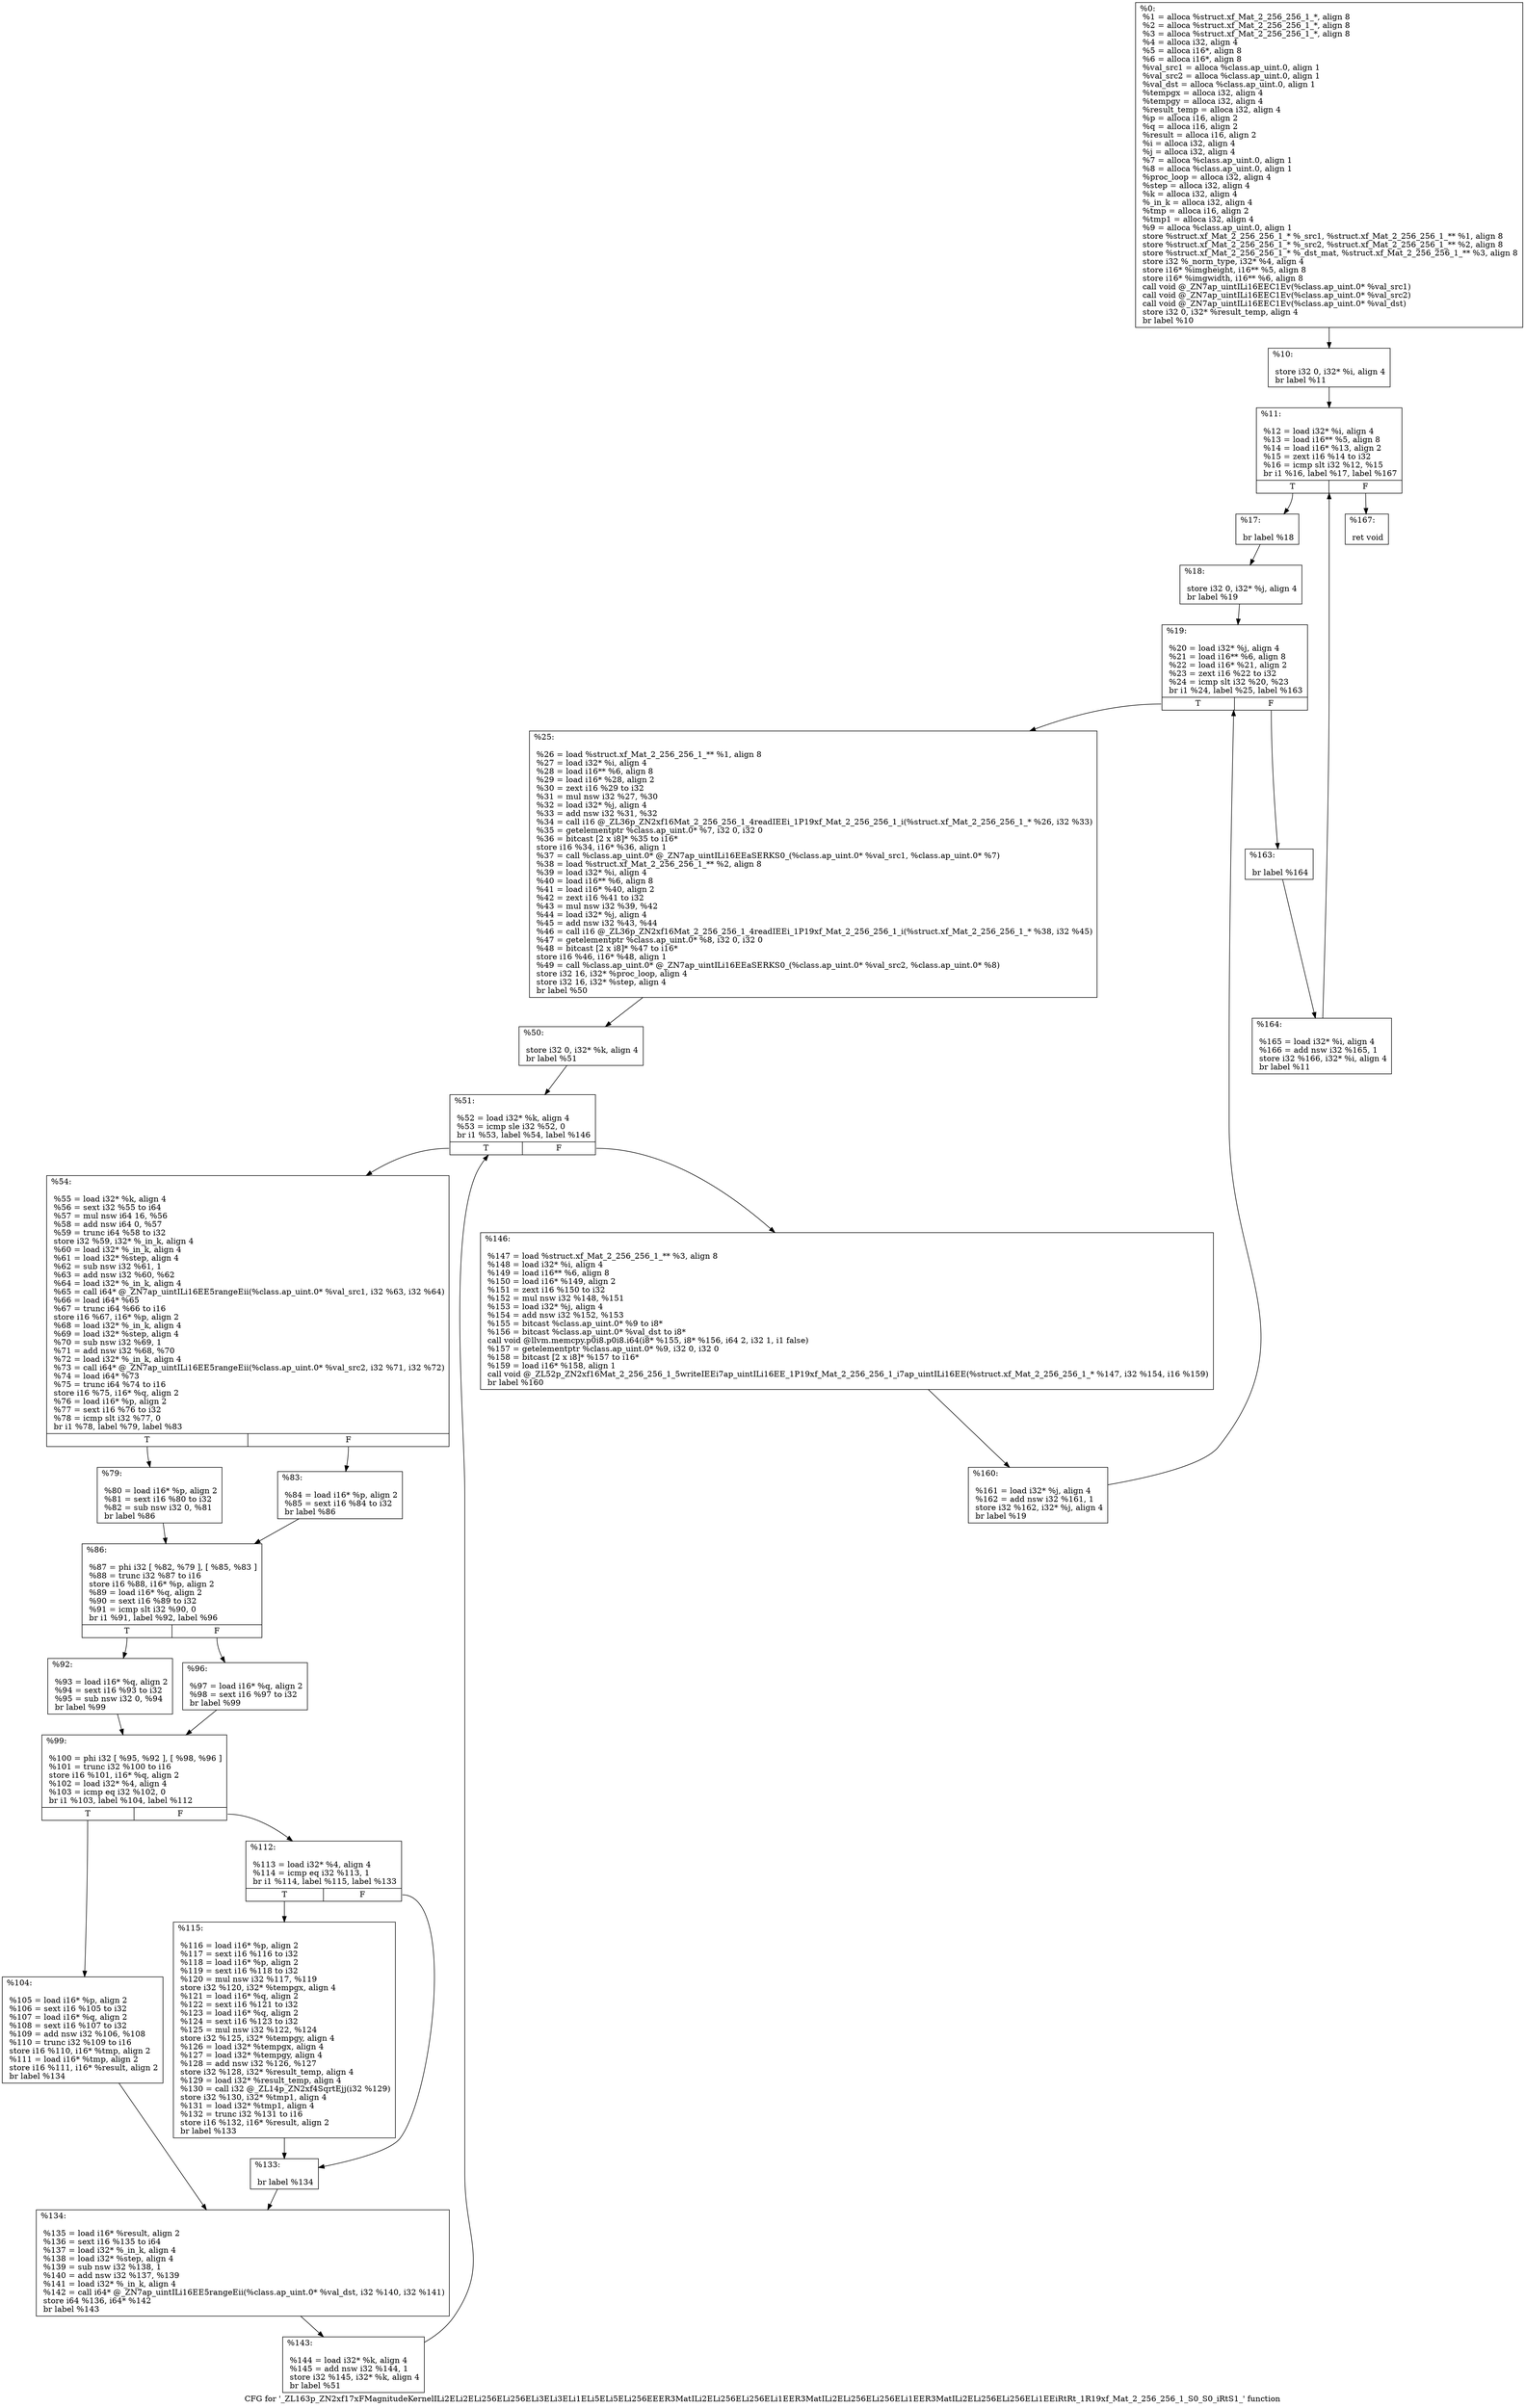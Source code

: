 digraph "CFG for '_ZL163p_ZN2xf17xFMagnitudeKernelILi2ELi2ELi256ELi256ELi3ELi3ELi1ELi5ELi5ELi256EEER3MatILi2ELi256ELi256ELi1EER3MatILi2ELi256ELi256ELi1EER3MatILi2ELi256ELi256ELi1EEiRtRt_1R19xf_Mat_2_256_256_1_S0_S0_iRtS1_' function" {
	label="CFG for '_ZL163p_ZN2xf17xFMagnitudeKernelILi2ELi2ELi256ELi256ELi3ELi3ELi1ELi5ELi5ELi256EEER3MatILi2ELi256ELi256ELi1EER3MatILi2ELi256ELi256ELi1EER3MatILi2ELi256ELi256ELi1EEiRtRt_1R19xf_Mat_2_256_256_1_S0_S0_iRtS1_' function";

	Node0x2d02470 [shape=record,label="{%0:\l  %1 = alloca %struct.xf_Mat_2_256_256_1_*, align 8\l  %2 = alloca %struct.xf_Mat_2_256_256_1_*, align 8\l  %3 = alloca %struct.xf_Mat_2_256_256_1_*, align 8\l  %4 = alloca i32, align 4\l  %5 = alloca i16*, align 8\l  %6 = alloca i16*, align 8\l  %val_src1 = alloca %class.ap_uint.0, align 1\l  %val_src2 = alloca %class.ap_uint.0, align 1\l  %val_dst = alloca %class.ap_uint.0, align 1\l  %tempgx = alloca i32, align 4\l  %tempgy = alloca i32, align 4\l  %result_temp = alloca i32, align 4\l  %p = alloca i16, align 2\l  %q = alloca i16, align 2\l  %result = alloca i16, align 2\l  %i = alloca i32, align 4\l  %j = alloca i32, align 4\l  %7 = alloca %class.ap_uint.0, align 1\l  %8 = alloca %class.ap_uint.0, align 1\l  %proc_loop = alloca i32, align 4\l  %step = alloca i32, align 4\l  %k = alloca i32, align 4\l  %_in_k = alloca i32, align 4\l  %tmp = alloca i16, align 2\l  %tmp1 = alloca i32, align 4\l  %9 = alloca %class.ap_uint.0, align 1\l  store %struct.xf_Mat_2_256_256_1_* %_src1, %struct.xf_Mat_2_256_256_1_** %1, align 8\l  store %struct.xf_Mat_2_256_256_1_* %_src2, %struct.xf_Mat_2_256_256_1_** %2, align 8\l  store %struct.xf_Mat_2_256_256_1_* %_dst_mat, %struct.xf_Mat_2_256_256_1_** %3, align 8\l  store i32 %_norm_type, i32* %4, align 4\l  store i16* %imgheight, i16** %5, align 8\l  store i16* %imgwidth, i16** %6, align 8\l  call void @_ZN7ap_uintILi16EEC1Ev(%class.ap_uint.0* %val_src1)\l  call void @_ZN7ap_uintILi16EEC1Ev(%class.ap_uint.0* %val_src2)\l  call void @_ZN7ap_uintILi16EEC1Ev(%class.ap_uint.0* %val_dst)\l  store i32 0, i32* %result_temp, align 4\l  br label %10\l}"];
	Node0x2d02470 -> Node0x2d05de0;
	Node0x2d05de0 [shape=record,label="{%10:\l\l  store i32 0, i32* %i, align 4\l  br label %11\l}"];
	Node0x2d05de0 -> Node0x2d09c00;
	Node0x2d09c00 [shape=record,label="{%11:\l\l  %12 = load i32* %i, align 4\l  %13 = load i16** %5, align 8\l  %14 = load i16* %13, align 2\l  %15 = zext i16 %14 to i32\l  %16 = icmp slt i32 %12, %15\l  br i1 %16, label %17, label %167\l|{<s0>T|<s1>F}}"];
	Node0x2d09c00:s0 -> Node0x2d09f70;
	Node0x2d09c00:s1 -> Node0x2d09fd0;
	Node0x2d09f70 [shape=record,label="{%17:\l\l  br label %18\l}"];
	Node0x2d09f70 -> Node0x2d0a0e0;
	Node0x2d0a0e0 [shape=record,label="{%18:\l\l  store i32 0, i32* %j, align 4\l  br label %19\l}"];
	Node0x2d0a0e0 -> Node0x2d0a1c0;
	Node0x2d0a1c0 [shape=record,label="{%19:\l\l  %20 = load i32* %j, align 4\l  %21 = load i16** %6, align 8\l  %22 = load i16* %21, align 2\l  %23 = zext i16 %22 to i32\l  %24 = icmp slt i32 %20, %23\l  br i1 %24, label %25, label %163\l|{<s0>T|<s1>F}}"];
	Node0x2d0a1c0:s0 -> Node0x2d0a530;
	Node0x2d0a1c0:s1 -> Node0x2d0a590;
	Node0x2d0a530 [shape=record,label="{%25:\l\l  %26 = load %struct.xf_Mat_2_256_256_1_** %1, align 8\l  %27 = load i32* %i, align 4\l  %28 = load i16** %6, align 8\l  %29 = load i16* %28, align 2\l  %30 = zext i16 %29 to i32\l  %31 = mul nsw i32 %27, %30\l  %32 = load i32* %j, align 4\l  %33 = add nsw i32 %31, %32\l  %34 = call i16 @_ZL36p_ZN2xf16Mat_2_256_256_1_4readIEEi_1P19xf_Mat_2_256_256_1_i(%struct.xf_Mat_2_256_256_1_* %26, i32 %33)\l  %35 = getelementptr %class.ap_uint.0* %7, i32 0, i32 0\l  %36 = bitcast [2 x i8]* %35 to i16*\l  store i16 %34, i16* %36, align 1\l  %37 = call %class.ap_uint.0* @_ZN7ap_uintILi16EEaSERKS0_(%class.ap_uint.0* %val_src1, %class.ap_uint.0* %7)\l  %38 = load %struct.xf_Mat_2_256_256_1_** %2, align 8\l  %39 = load i32* %i, align 4\l  %40 = load i16** %6, align 8\l  %41 = load i16* %40, align 2\l  %42 = zext i16 %41 to i32\l  %43 = mul nsw i32 %39, %42\l  %44 = load i32* %j, align 4\l  %45 = add nsw i32 %43, %44\l  %46 = call i16 @_ZL36p_ZN2xf16Mat_2_256_256_1_4readIEEi_1P19xf_Mat_2_256_256_1_i(%struct.xf_Mat_2_256_256_1_* %38, i32 %45)\l  %47 = getelementptr %class.ap_uint.0* %8, i32 0, i32 0\l  %48 = bitcast [2 x i8]* %47 to i16*\l  store i16 %46, i16* %48, align 1\l  %49 = call %class.ap_uint.0* @_ZN7ap_uintILi16EEaSERKS0_(%class.ap_uint.0* %val_src2, %class.ap_uint.0* %8)\l  store i32 16, i32* %proc_loop, align 4\l  store i32 16, i32* %step, align 4\l  br label %50\l}"];
	Node0x2d0a530 -> Node0x2d0b660;
	Node0x2d0b660 [shape=record,label="{%50:\l\l  store i32 0, i32* %k, align 4\l  br label %51\l}"];
	Node0x2d0b660 -> Node0x2d0b7d0;
	Node0x2d0b7d0 [shape=record,label="{%51:\l\l  %52 = load i32* %k, align 4\l  %53 = icmp sle i32 %52, 0\l  br i1 %53, label %54, label %146\l|{<s0>T|<s1>F}}"];
	Node0x2d0b7d0:s0 -> Node0x2d0b9c0;
	Node0x2d0b7d0:s1 -> Node0x2d0ba20;
	Node0x2d0b9c0 [shape=record,label="{%54:\l\l  %55 = load i32* %k, align 4\l  %56 = sext i32 %55 to i64\l  %57 = mul nsw i64 16, %56\l  %58 = add nsw i64 0, %57\l  %59 = trunc i64 %58 to i32\l  store i32 %59, i32* %_in_k, align 4\l  %60 = load i32* %_in_k, align 4\l  %61 = load i32* %step, align 4\l  %62 = sub nsw i32 %61, 1\l  %63 = add nsw i32 %60, %62\l  %64 = load i32* %_in_k, align 4\l  %65 = call i64* @_ZN7ap_uintILi16EE5rangeEii(%class.ap_uint.0* %val_src1, i32 %63, i32 %64)\l  %66 = load i64* %65\l  %67 = trunc i64 %66 to i16\l  store i16 %67, i16* %p, align 2\l  %68 = load i32* %_in_k, align 4\l  %69 = load i32* %step, align 4\l  %70 = sub nsw i32 %69, 1\l  %71 = add nsw i32 %68, %70\l  %72 = load i32* %_in_k, align 4\l  %73 = call i64* @_ZN7ap_uintILi16EE5rangeEii(%class.ap_uint.0* %val_src2, i32 %71, i32 %72)\l  %74 = load i64* %73\l  %75 = trunc i64 %74 to i16\l  store i16 %75, i16* %q, align 2\l  %76 = load i16* %p, align 2\l  %77 = sext i16 %76 to i32\l  %78 = icmp slt i32 %77, 0\l  br i1 %78, label %79, label %83\l|{<s0>T|<s1>F}}"];
	Node0x2d0b9c0:s0 -> Node0x2d0ca40;
	Node0x2d0b9c0:s1 -> Node0x2d0caa0;
	Node0x2d0ca40 [shape=record,label="{%79:\l\l  %80 = load i16* %p, align 2\l  %81 = sext i16 %80 to i32\l  %82 = sub nsw i32 0, %81\l  br label %86\l}"];
	Node0x2d0ca40 -> Node0x2d0cd40;
	Node0x2d0caa0 [shape=record,label="{%83:\l\l  %84 = load i16* %p, align 2\l  %85 = sext i16 %84 to i32\l  br label %86\l}"];
	Node0x2d0caa0 -> Node0x2d0cd40;
	Node0x2d0cd40 [shape=record,label="{%86:\l\l  %87 = phi i32 [ %82, %79 ], [ %85, %83 ]\l  %88 = trunc i32 %87 to i16\l  store i16 %88, i16* %p, align 2\l  %89 = load i16* %q, align 2\l  %90 = sext i16 %89 to i32\l  %91 = icmp slt i32 %90, 0\l  br i1 %91, label %92, label %96\l|{<s0>T|<s1>F}}"];
	Node0x2d0cd40:s0 -> Node0x2d0d290;
	Node0x2d0cd40:s1 -> Node0x2d0d2f0;
	Node0x2d0d290 [shape=record,label="{%92:\l\l  %93 = load i16* %q, align 2\l  %94 = sext i16 %93 to i32\l  %95 = sub nsw i32 0, %94\l  br label %99\l}"];
	Node0x2d0d290 -> Node0x2d0d590;
	Node0x2d0d2f0 [shape=record,label="{%96:\l\l  %97 = load i16* %q, align 2\l  %98 = sext i16 %97 to i32\l  br label %99\l}"];
	Node0x2d0d2f0 -> Node0x2d0d590;
	Node0x2d0d590 [shape=record,label="{%99:\l\l  %100 = phi i32 [ %95, %92 ], [ %98, %96 ]\l  %101 = trunc i32 %100 to i16\l  store i16 %101, i16* %q, align 2\l  %102 = load i32* %4, align 4\l  %103 = icmp eq i32 %102, 0\l  br i1 %103, label %104, label %112\l|{<s0>T|<s1>F}}"];
	Node0x2d0d590:s0 -> Node0x2d0dad0;
	Node0x2d0d590:s1 -> Node0x2d0db30;
	Node0x2d0dad0 [shape=record,label="{%104:\l\l  %105 = load i16* %p, align 2\l  %106 = sext i16 %105 to i32\l  %107 = load i16* %q, align 2\l  %108 = sext i16 %107 to i32\l  %109 = add nsw i32 %106, %108\l  %110 = trunc i32 %109 to i16\l  store i16 %110, i16* %tmp, align 2\l  %111 = load i16* %tmp, align 2\l  store i16 %111, i16* %result, align 2\l  br label %134\l}"];
	Node0x2d0dad0 -> Node0x2d0e0f0;
	Node0x2d0db30 [shape=record,label="{%112:\l\l  %113 = load i32* %4, align 4\l  %114 = icmp eq i32 %113, 1\l  br i1 %114, label %115, label %133\l|{<s0>T|<s1>F}}"];
	Node0x2d0db30:s0 -> Node0x2d0e2e0;
	Node0x2d0db30:s1 -> Node0x2d0e340;
	Node0x2d0e2e0 [shape=record,label="{%115:\l\l  %116 = load i16* %p, align 2\l  %117 = sext i16 %116 to i32\l  %118 = load i16* %p, align 2\l  %119 = sext i16 %118 to i32\l  %120 = mul nsw i32 %117, %119\l  store i32 %120, i32* %tempgx, align 4\l  %121 = load i16* %q, align 2\l  %122 = sext i16 %121 to i32\l  %123 = load i16* %q, align 2\l  %124 = sext i16 %123 to i32\l  %125 = mul nsw i32 %122, %124\l  store i32 %125, i32* %tempgy, align 4\l  %126 = load i32* %tempgx, align 4\l  %127 = load i32* %tempgy, align 4\l  %128 = add nsw i32 %126, %127\l  store i32 %128, i32* %result_temp, align 4\l  %129 = load i32* %result_temp, align 4\l  %130 = call i32 @_ZL14p_ZN2xf4SqrtEjj(i32 %129)\l  store i32 %130, i32* %tmp1, align 4\l  %131 = load i32* %tmp1, align 4\l  %132 = trunc i32 %131 to i16\l  store i16 %132, i16* %result, align 2\l  br label %133\l}"];
	Node0x2d0e2e0 -> Node0x2d0e340;
	Node0x2d0e340 [shape=record,label="{%133:\l\l  br label %134\l}"];
	Node0x2d0e340 -> Node0x2d0e0f0;
	Node0x2d0e0f0 [shape=record,label="{%134:\l\l  %135 = load i16* %result, align 2\l  %136 = sext i16 %135 to i64\l  %137 = load i32* %_in_k, align 4\l  %138 = load i32* %step, align 4\l  %139 = sub nsw i32 %138, 1\l  %140 = add nsw i32 %137, %139\l  %141 = load i32* %_in_k, align 4\l  %142 = call i64* @_ZN7ap_uintILi16EE5rangeEii(%class.ap_uint.0* %val_dst, i32 %140, i32 %141)\l  store i64 %136, i64* %142\l  br label %143\l}"];
	Node0x2d0e0f0 -> Node0x2d0fe90;
	Node0x2d0fe90 [shape=record,label="{%143:\l\l  %144 = load i32* %k, align 4\l  %145 = add nsw i32 %144, 1\l  store i32 %145, i32* %k, align 4\l  br label %51\l}"];
	Node0x2d0fe90 -> Node0x2d0b7d0;
	Node0x2d0ba20 [shape=record,label="{%146:\l\l  %147 = load %struct.xf_Mat_2_256_256_1_** %3, align 8\l  %148 = load i32* %i, align 4\l  %149 = load i16** %6, align 8\l  %150 = load i16* %149, align 2\l  %151 = zext i16 %150 to i32\l  %152 = mul nsw i32 %148, %151\l  %153 = load i32* %j, align 4\l  %154 = add nsw i32 %152, %153\l  %155 = bitcast %class.ap_uint.0* %9 to i8*\l  %156 = bitcast %class.ap_uint.0* %val_dst to i8*\l  call void @llvm.memcpy.p0i8.p0i8.i64(i8* %155, i8* %156, i64 2, i32 1, i1 false)\l  %157 = getelementptr %class.ap_uint.0* %9, i32 0, i32 0\l  %158 = bitcast [2 x i8]* %157 to i16*\l  %159 = load i16* %158, align 1\l  call void @_ZL52p_ZN2xf16Mat_2_256_256_1_5writeIEEi7ap_uintILi16EE_1P19xf_Mat_2_256_256_1_i7ap_uintILi16EE(%struct.xf_Mat_2_256_256_1_* %147, i32 %154, i16 %159)\l  br label %160\l}"];
	Node0x2d0ba20 -> Node0x2d10c10;
	Node0x2d10c10 [shape=record,label="{%160:\l\l  %161 = load i32* %j, align 4\l  %162 = add nsw i32 %161, 1\l  store i32 %162, i32* %j, align 4\l  br label %19\l}"];
	Node0x2d10c10 -> Node0x2d0a1c0;
	Node0x2d0a590 [shape=record,label="{%163:\l\l  br label %164\l}"];
	Node0x2d0a590 -> Node0x2d10f10;
	Node0x2d10f10 [shape=record,label="{%164:\l\l  %165 = load i32* %i, align 4\l  %166 = add nsw i32 %165, 1\l  store i32 %166, i32* %i, align 4\l  br label %11\l}"];
	Node0x2d10f10 -> Node0x2d09c00;
	Node0x2d09fd0 [shape=record,label="{%167:\l\l  ret void\l}"];
}
